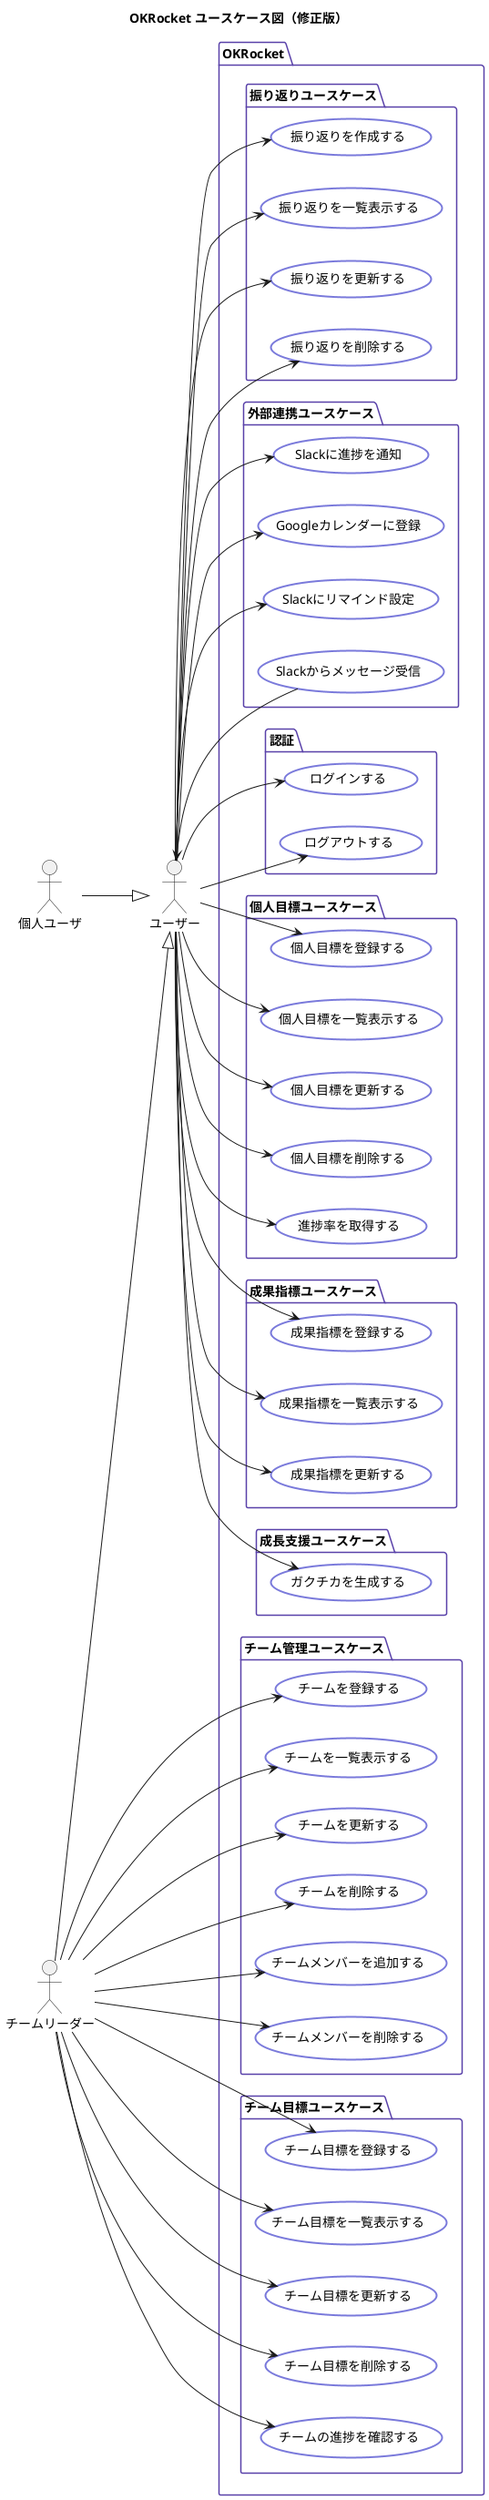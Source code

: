 @startuml
title OKRocket ユースケース図（修正版）

left to right direction

skinparam usecase {
  BackgroundColor #ffffff
  BorderColor #7a7adb
  FontColor #000000
  BorderThickness 2
}
skinparam package {
  BackgroundColor #ffffff
  BorderColor #5941a9
}

actor "ユーザー" as UserReader
actor "チームリーダー" as Admin
actor "個人ユーザ" as User

User --|> UserReader
Admin --|> UserReader

package "OKRocket" {
  package "認証" {
    usecase "ログインする" as login
    usecase "ログアウトする" as logout
  }

  package "個人目標ユースケース" {
    usecase "個人目標を登録する" as createObjective
    usecase "個人目標を一覧表示する" as listObjectives
    usecase "個人目標を更新する" as updateObjective
    usecase "個人目標を削除する" as deleteObjective
    usecase "進捗率を取得する" as getProgressRate
  }

  package "成果指標ユースケース" {
    usecase "成果指標を登録する" as createKeyResult
    usecase "成果指標を一覧表示する" as listKeyResults
    usecase "成果指標を更新する" as updateKeyResult
  }

  package "チーム管理ユースケース" {
    usecase "チームを登録する" as createTeam
    usecase "チームを一覧表示する" as listTeams
    usecase "チームを更新する" as updateTeam
    usecase "チームを削除する" as deleteTeam
    usecase "チームメンバーを追加する" as addTeamMember
    usecase "チームメンバーを削除する" as removeTeamMember
  }

  package "成長支援ユースケース" {
    usecase "ガクチカを生成する" as generateGakuchikaWithMile
  }

  package "振り返りユースケース" {
    usecase "振り返りを作成する" as createReflection
    usecase "振り返りを一覧表示する" as listReflections
    usecase "振り返りを更新する" as updateReflection
    usecase "振り返りを削除する" as deleteReflection
  }

  package "チーム目標ユースケース" {
    usecase "チーム目標を登録する" as createTeamObjective
    usecase "チーム目標を一覧表示する" as listTeamObjectives
    usecase "チーム目標を更新する" as updateTeamObjective
    usecase "チーム目標を削除する" as deleteTeamObjective
    usecase "チームの進捗を確認する" as getTeamProgressRate
  }

  package "外部連携ユースケース" {
    usecase "Slackに進捗を通知" as notifyProgressToSlack
    usecase "Googleカレンダーに登録" as registerTaskToGoogleCalendar
    usecase "Slackにリマインド設定" as setSlackReminder
    usecase "Slackからメッセージ受信" as receiveMessageFromSlack
  }
}

UserReader --> login
UserReader --> logout
UserReader --> createObjective
UserReader --> listObjectives
UserReader --> updateObjective
UserReader --> deleteObjective
UserReader --> getProgressRate

UserReader --> createKeyResult
UserReader --> listKeyResults
UserReader --> updateKeyResult
UserReader --> generateGakuchikaWithMile
UserReader --> createReflection
UserReader --> listReflections
UserReader --> updateReflection
UserReader --> deleteReflection

Admin --> createTeamObjective
Admin --> listTeamObjectives
Admin --> updateTeamObjective
Admin --> deleteTeamObjective
Admin --> getTeamProgressRate
Admin --> addTeamMember
Admin --> removeTeamMember
Admin --> createTeam
Admin --> listTeams
Admin --> updateTeam
Admin --> deleteTeam

UserReader --> notifyProgressToSlack
UserReader --> registerTaskToGoogleCalendar
UserReader --> setSlackReminder
receiveMessageFromSlack --> UserReader

@enduml
